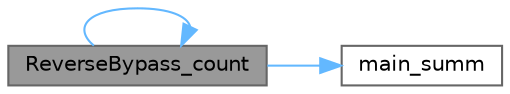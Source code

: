 digraph "ReverseBypass_count"
{
 // LATEX_PDF_SIZE
  bgcolor="transparent";
  edge [fontname=Helvetica,fontsize=10,labelfontname=Helvetica,labelfontsize=10];
  node [fontname=Helvetica,fontsize=10,shape=box,height=0.2,width=0.4];
  rankdir="LR";
  Node1 [label="ReverseBypass_count",height=0.2,width=0.4,color="gray40", fillcolor="grey60", style="filled", fontcolor="black",tooltip="Function to calculate the sum of values in leaves using reverse tree traversal."];
  Node1 -> Node2 [color="steelblue1",style="solid"];
  Node2 [label="main_summ",height=0.2,width=0.4,color="grey40", fillcolor="white", style="filled",URL="$bts__sourse_8hpp.html#abd9773ca3a3fbd276000a6041aeb6307",tooltip="Auxiliary variable storage function."];
  Node1 -> Node1 [color="steelblue1",style="solid"];
}
